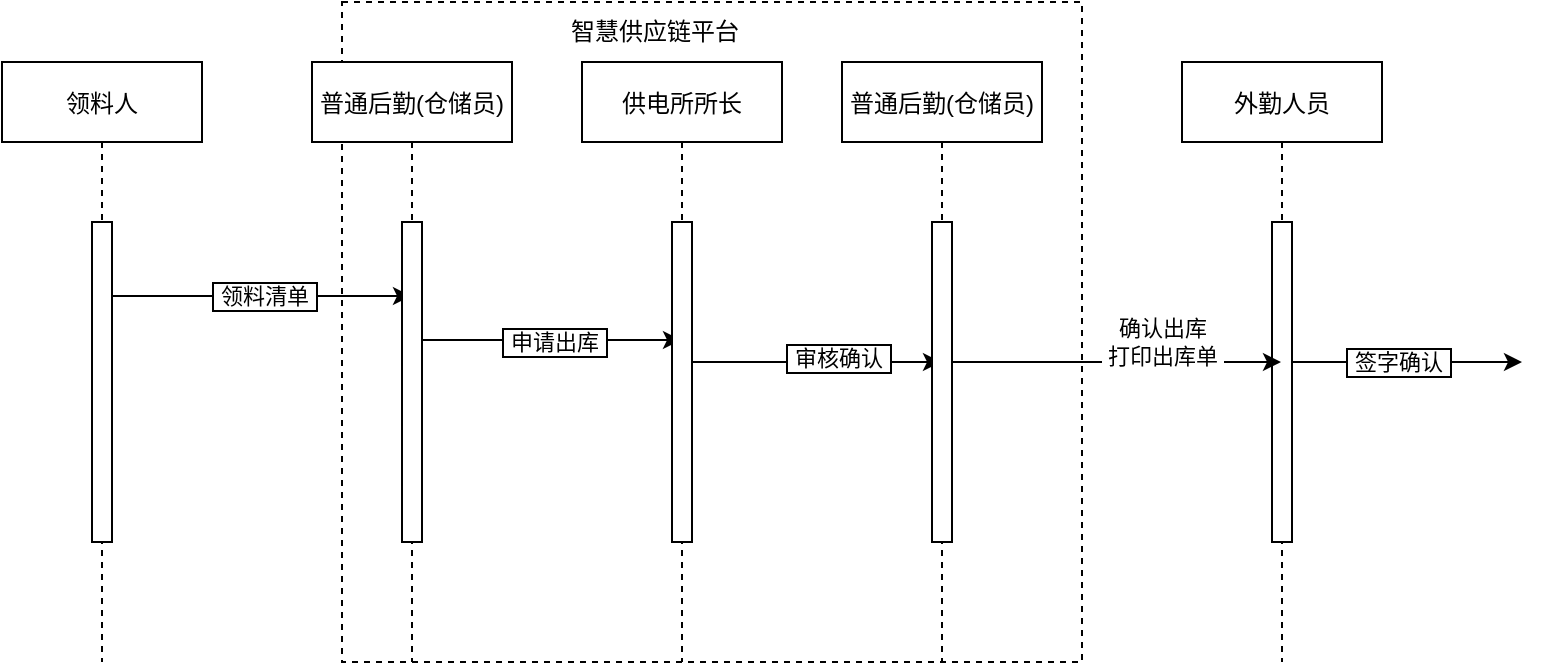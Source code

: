 <mxfile version="17.1.0" type="github"><diagram id="kgpKYQtTHZ0yAKxKKP6v" name="Page-1"><mxGraphModel dx="1038" dy="539" grid="1" gridSize="10" guides="1" tooltips="1" connect="1" arrows="1" fold="1" page="1" pageScale="1" pageWidth="850" pageHeight="1100" math="0" shadow="0"><root><mxCell id="0"/><mxCell id="1" parent="0"/><mxCell id="c2XQxgMK0aHP51GLpQOd-15" value="" style="group" parent="1" vertex="1" connectable="0"><mxGeometry x="220" y="60" width="370" height="330" as="geometry"/></mxCell><mxCell id="c2XQxgMK0aHP51GLpQOd-16" value="" style="rounded=0;whiteSpace=wrap;html=1;dashed=1;" parent="c2XQxgMK0aHP51GLpQOd-15" vertex="1"><mxGeometry width="370.0" height="330" as="geometry"/></mxCell><mxCell id="c2XQxgMK0aHP51GLpQOd-17" value="智慧供应链平台" style="text;html=1;strokeColor=none;fillColor=none;align=center;verticalAlign=middle;whiteSpace=wrap;rounded=0;dashed=1;" parent="c2XQxgMK0aHP51GLpQOd-15" vertex="1"><mxGeometry width="313.077" height="30" as="geometry"/></mxCell><mxCell id="c2XQxgMK0aHP51GLpQOd-5" value="" style="edgeStyle=orthogonalEdgeStyle;rounded=0;orthogonalLoop=1;jettySize=auto;html=1;" parent="1" edge="1"><mxGeometry relative="1" as="geometry"><mxPoint x="99.5" y="207" as="sourcePoint"/><mxPoint x="254.5" y="207" as="targetPoint"/></mxGeometry></mxCell><mxCell id="c2XQxgMK0aHP51GLpQOd-6" value="&amp;nbsp;领料清单&amp;nbsp;" style="edgeLabel;html=1;align=center;verticalAlign=middle;resizable=0;points=[];labelBorderColor=default;" parent="c2XQxgMK0aHP51GLpQOd-5" vertex="1" connectable="0"><mxGeometry x="-0.235" y="-3" relative="1" as="geometry"><mxPoint x="22" y="-3" as="offset"/></mxGeometry></mxCell><mxCell id="3nuBFxr9cyL0pnOWT2aG-5" value="领料人" style="shape=umlLifeline;perimeter=lifelinePerimeter;container=1;collapsible=0;recursiveResize=0;rounded=0;shadow=0;strokeWidth=1;" parent="1" vertex="1"><mxGeometry x="50" y="90" width="100" height="300" as="geometry"/></mxCell><mxCell id="3nuBFxr9cyL0pnOWT2aG-6" value="" style="points=[];perimeter=orthogonalPerimeter;rounded=0;shadow=0;strokeWidth=1;" parent="3nuBFxr9cyL0pnOWT2aG-5" vertex="1"><mxGeometry x="45" y="80" width="10" height="160" as="geometry"/></mxCell><mxCell id="c2XQxgMK0aHP51GLpQOd-9" value="" style="edgeStyle=orthogonalEdgeStyle;rounded=0;orthogonalLoop=1;jettySize=auto;html=1;" parent="1" edge="1"><mxGeometry relative="1" as="geometry"><mxPoint x="254.5" y="229" as="sourcePoint"/><mxPoint x="389.5" y="229" as="targetPoint"/></mxGeometry></mxCell><mxCell id="c2XQxgMK0aHP51GLpQOd-10" value="&amp;nbsp;申请出库&amp;nbsp;" style="edgeLabel;html=1;align=center;verticalAlign=middle;resizable=0;points=[];labelBorderColor=default;" parent="c2XQxgMK0aHP51GLpQOd-9" vertex="1" connectable="0"><mxGeometry x="0.19" y="-1" relative="1" as="geometry"><mxPoint x="-9" as="offset"/></mxGeometry></mxCell><mxCell id="c2XQxgMK0aHP51GLpQOd-3" value="普通后勤(仓储员)" style="shape=umlLifeline;perimeter=lifelinePerimeter;container=1;collapsible=0;recursiveResize=0;rounded=0;shadow=0;strokeWidth=1;" parent="1" vertex="1"><mxGeometry x="205" y="90" width="100" height="300" as="geometry"/></mxCell><mxCell id="c2XQxgMK0aHP51GLpQOd-4" value="" style="points=[];perimeter=orthogonalPerimeter;rounded=0;shadow=0;strokeWidth=1;" parent="c2XQxgMK0aHP51GLpQOd-3" vertex="1"><mxGeometry x="45" y="80" width="10" height="160" as="geometry"/></mxCell><mxCell id="c2XQxgMK0aHP51GLpQOd-13" value="" style="edgeStyle=orthogonalEdgeStyle;rounded=0;orthogonalLoop=1;jettySize=auto;html=1;" parent="1" source="c2XQxgMK0aHP51GLpQOd-7" target="c2XQxgMK0aHP51GLpQOd-11" edge="1"><mxGeometry relative="1" as="geometry"/></mxCell><mxCell id="c2XQxgMK0aHP51GLpQOd-14" value="&amp;nbsp;审核确认&amp;nbsp;" style="edgeLabel;html=1;align=center;verticalAlign=middle;resizable=0;points=[];labelBorderColor=default;" parent="c2XQxgMK0aHP51GLpQOd-13" vertex="1" connectable="0"><mxGeometry x="0.311" y="2" relative="1" as="geometry"><mxPoint as="offset"/></mxGeometry></mxCell><mxCell id="c2XQxgMK0aHP51GLpQOd-7" value="供电所所长" style="shape=umlLifeline;perimeter=lifelinePerimeter;container=1;collapsible=0;recursiveResize=0;rounded=0;shadow=0;strokeWidth=1;" parent="1" vertex="1"><mxGeometry x="340" y="90" width="100" height="300" as="geometry"/></mxCell><mxCell id="c2XQxgMK0aHP51GLpQOd-8" value="" style="points=[];perimeter=orthogonalPerimeter;rounded=0;shadow=0;strokeWidth=1;" parent="c2XQxgMK0aHP51GLpQOd-7" vertex="1"><mxGeometry x="45" y="80" width="10" height="160" as="geometry"/></mxCell><mxCell id="c2XQxgMK0aHP51GLpQOd-11" value="普通后勤(仓储员)" style="shape=umlLifeline;perimeter=lifelinePerimeter;container=1;collapsible=0;recursiveResize=0;rounded=0;shadow=0;strokeWidth=1;" parent="1" vertex="1"><mxGeometry x="470" y="90" width="100" height="300" as="geometry"/></mxCell><mxCell id="c2XQxgMK0aHP51GLpQOd-12" value="" style="points=[];perimeter=orthogonalPerimeter;rounded=0;shadow=0;strokeWidth=1;" parent="c2XQxgMK0aHP51GLpQOd-11" vertex="1"><mxGeometry x="45" y="80" width="10" height="160" as="geometry"/></mxCell><mxCell id="2hFVGvoKUABZpyY9VB4k-5" value="" style="edgeStyle=orthogonalEdgeStyle;rounded=0;orthogonalLoop=1;jettySize=auto;html=1;" edge="1" parent="1" source="2hFVGvoKUABZpyY9VB4k-7"><mxGeometry relative="1" as="geometry"><mxPoint x="810" y="240" as="targetPoint"/><Array as="points"><mxPoint x="790" y="240"/><mxPoint x="790" y="240"/></Array></mxGeometry></mxCell><mxCell id="2hFVGvoKUABZpyY9VB4k-6" value="&amp;nbsp;签字确认&amp;nbsp;" style="edgeLabel;html=1;align=center;verticalAlign=middle;resizable=0;points=[];labelBorderColor=default;" vertex="1" connectable="0" parent="2hFVGvoKUABZpyY9VB4k-5"><mxGeometry x="0.311" y="2" relative="1" as="geometry"><mxPoint x="-21" y="2" as="offset"/></mxGeometry></mxCell><mxCell id="2hFVGvoKUABZpyY9VB4k-7" value="外勤人员" style="shape=umlLifeline;perimeter=lifelinePerimeter;container=1;collapsible=0;recursiveResize=0;rounded=0;shadow=0;strokeWidth=1;" vertex="1" parent="1"><mxGeometry x="640" y="90" width="100" height="300" as="geometry"/></mxCell><mxCell id="2hFVGvoKUABZpyY9VB4k-8" value="" style="points=[];perimeter=orthogonalPerimeter;rounded=0;shadow=0;strokeWidth=1;" vertex="1" parent="2hFVGvoKUABZpyY9VB4k-7"><mxGeometry x="45" y="80" width="10" height="160" as="geometry"/></mxCell><mxCell id="2hFVGvoKUABZpyY9VB4k-13" value="&lt;span style=&quot;color: rgb(0 , 0 , 0) ; font-family: &amp;#34;helvetica&amp;#34; ; font-size: 11px ; font-style: normal ; font-weight: 400 ; letter-spacing: normal ; text-align: center ; text-indent: 0px ; text-transform: none ; word-spacing: 0px ; background-color: rgb(255 , 255 , 255) ; display: inline ; float: none&quot;&gt;确认出库&lt;/span&gt;&lt;br style=&quot;color: rgb(0 , 0 , 0) ; font-family: &amp;#34;helvetica&amp;#34; ; font-size: 11px ; font-style: normal ; font-weight: 400 ; letter-spacing: normal ; text-align: center ; text-indent: 0px ; text-transform: none ; word-spacing: 0px&quot;&gt;&lt;span style=&quot;color: rgb(0 , 0 , 0) ; font-family: &amp;#34;helvetica&amp;#34; ; font-size: 11px ; font-style: normal ; font-weight: 400 ; letter-spacing: normal ; text-align: center ; text-indent: 0px ; text-transform: none ; word-spacing: 0px ; background-color: rgb(255 , 255 , 255) ; display: inline ; float: none&quot;&gt;&amp;nbsp;打印出库单&amp;nbsp;&lt;/span&gt;" style="edgeStyle=orthogonalEdgeStyle;rounded=0;orthogonalLoop=1;jettySize=auto;html=1;" edge="1" parent="1" source="c2XQxgMK0aHP51GLpQOd-12" target="2hFVGvoKUABZpyY9VB4k-7"><mxGeometry x="0.277" y="10" relative="1" as="geometry"><Array as="points"><mxPoint x="560" y="240"/><mxPoint x="560" y="240"/></Array><mxPoint as="offset"/></mxGeometry></mxCell></root></mxGraphModel></diagram></mxfile>